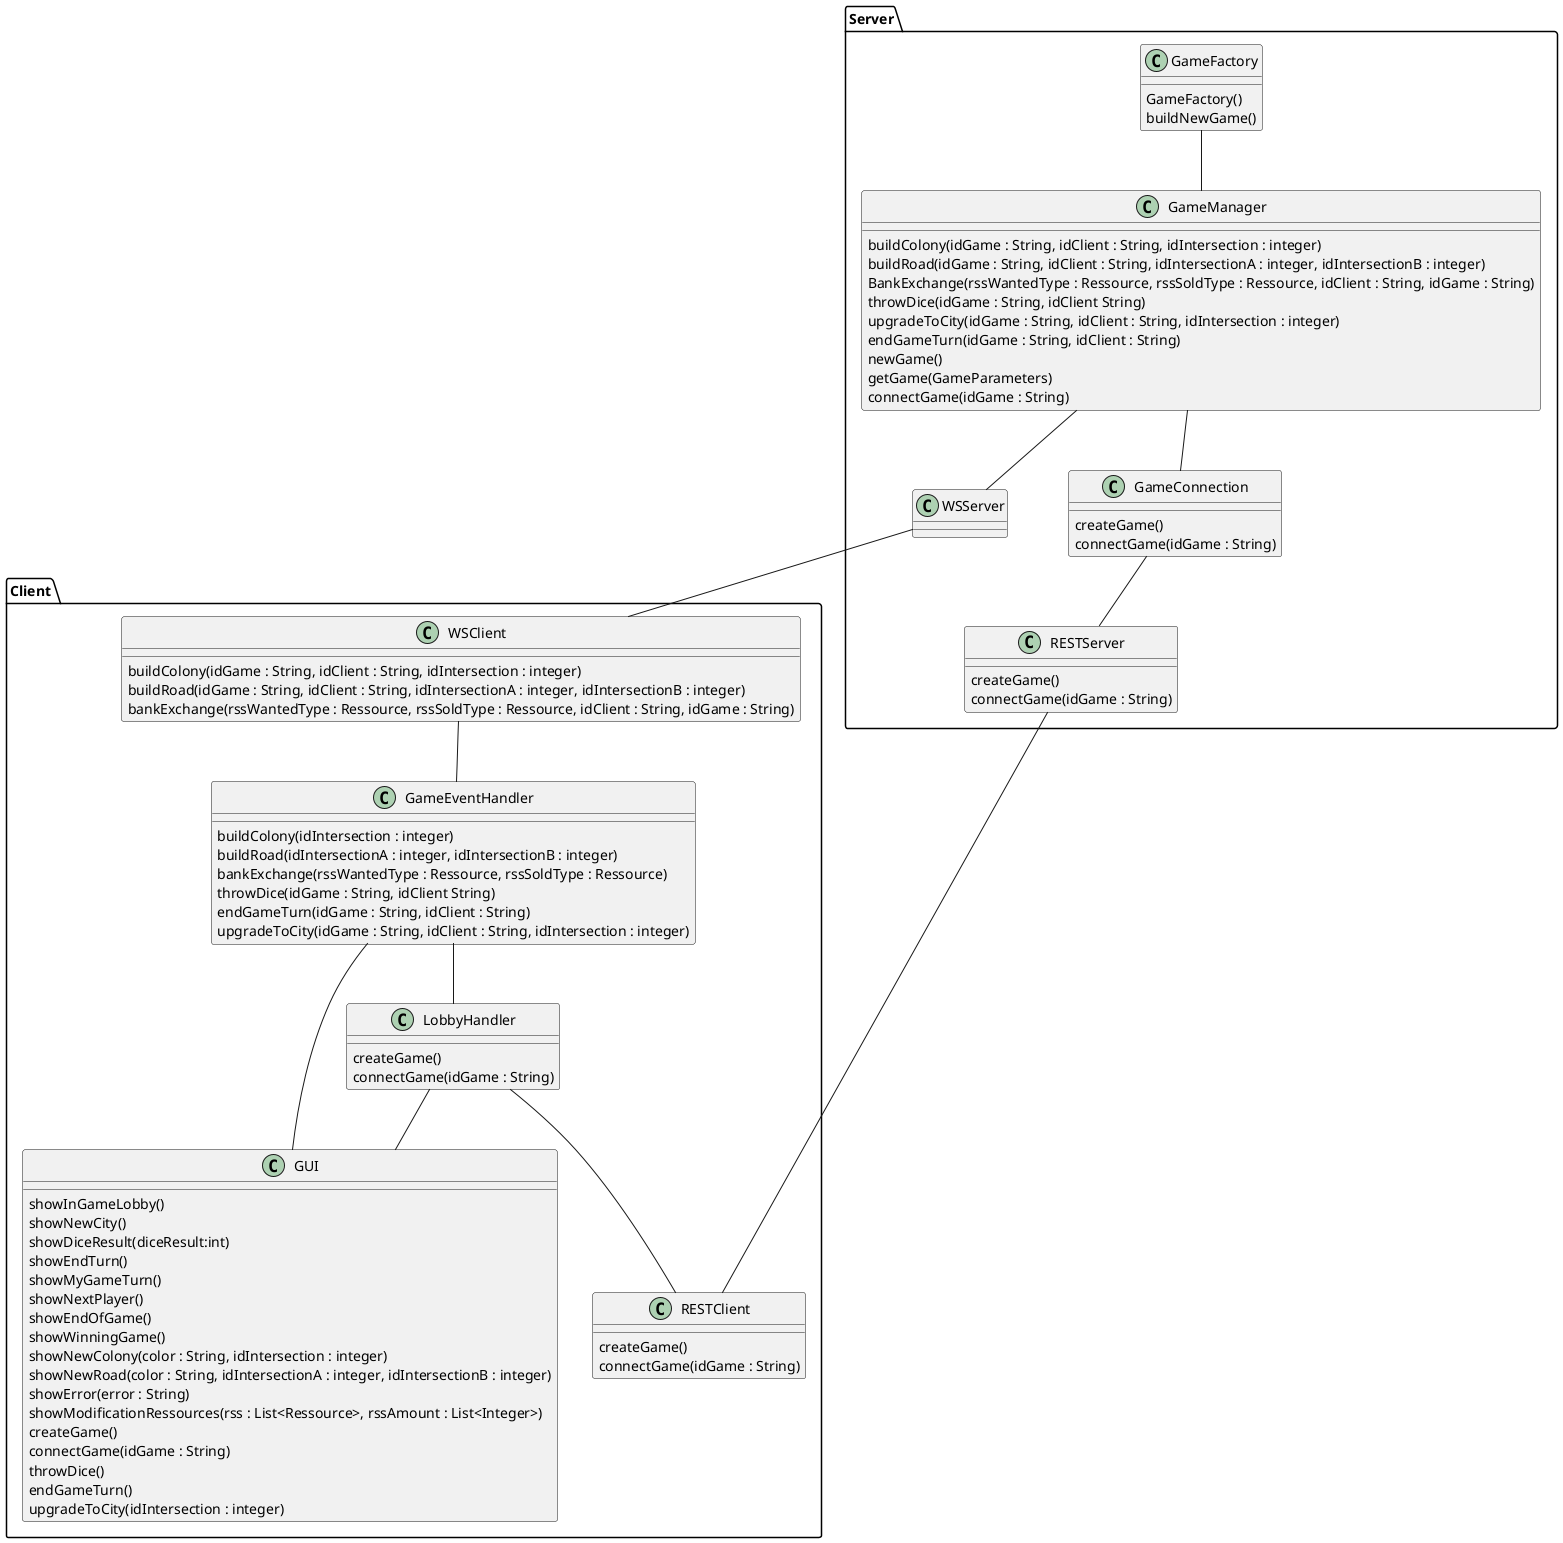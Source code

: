 @startuml
package Server{
class GameFactory {
GameFactory()
buildNewGame()
}
class WSServer {

}
class GameManager {
buildColony(idGame : String, idClient : String, idIntersection : integer)
buildRoad(idGame : String, idClient : String, idIntersectionA : integer, idIntersectionB : integer)
BankExchange(rssWantedType : Ressource, rssSoldType : Ressource, idClient : String, idGame : String)
throwDice(idGame : String, idClient String)
upgradeToCity(idGame : String, idClient : String, idIntersection : integer)
endGameTurn(idGame : String, idClient : String)
newGame()
getGame(GameParameters)
connectGame(idGame : String)
}

class GameConnection {
createGame()
connectGame(idGame : String)
}
class RESTServer {
createGame()
connectGame(idGame : String)
}
}
package Client{
class RESTClient {
createGame()
connectGame(idGame : String)
}
class WSClient {
buildColony(idGame : String, idClient : String, idIntersection : integer)
buildRoad(idGame : String, idClient : String, idIntersectionA : integer, idIntersectionB : integer)
  
bankExchange(rssWantedType : Ressource, rssSoldType : Ressource, idClient : String, idGame : String)
}
class GameEventHandler {
buildColony(idIntersection : integer)
buildRoad(idIntersectionA : integer, idIntersectionB : integer)  
bankExchange(rssWantedType : Ressource, rssSoldType : Ressource)
throwDice(idGame : String, idClient String)
endGameTurn(idGame : String, idClient : String)
upgradeToCity(idGame : String, idClient : String, idIntersection : integer)
}
class GUI {
showInGameLobby()
showNewCity()
showDiceResult(diceResult:int)
showEndTurn()
showMyGameTurn()
showNextPlayer()
showEndOfGame()
showWinningGame()
showNewColony(color : String, idIntersection : integer)
showNewRoad(color : String, idIntersectionA : integer, idIntersectionB : integer)
showError(error : String)
showModificationRessources(rss : List<Ressource>, rssAmount : List<Integer>)
createGame()
connectGame(idGame : String)
throwDice()
endGameTurn()
upgradeToCity(idIntersection : integer)
}
class LobbyHandler {
createGame()
connectGame(idGame : String)
}
}

GameFactory -- GameManager
GameManager -- WSServer
GameManager -- GameConnection
GameConnection -- RESTServer
RESTClient -- RESTServer
WSServer -- WSClient
WSClient -- GameEventHandler
GameEventHandler -- GUI
GameEventHandler -- LobbyHandler
LobbyHandler -- RESTClient
LobbyHandler -- GUI



@enduml

